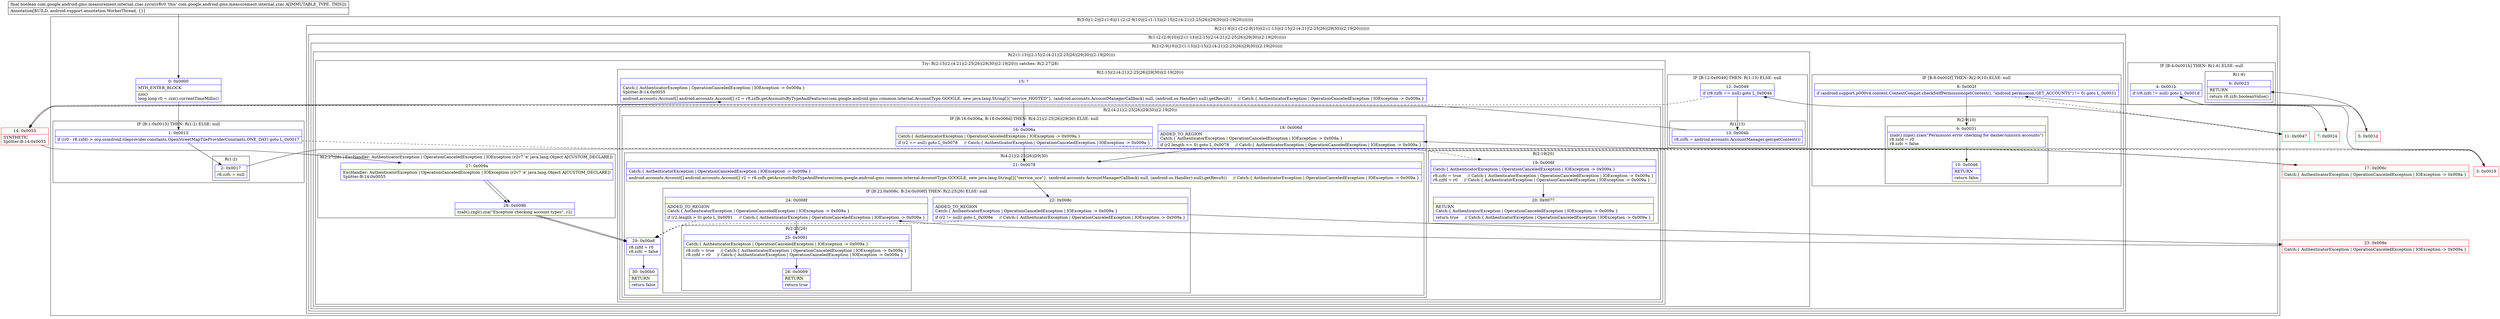 digraph "CFG forcom.google.android.gms.measurement.internal.zzac.zzcu()Z" {
subgraph cluster_Region_1399128970 {
label = "R(3:0|(1:2)|(2:(1:6)|(1:(2:(2:9|10)|(2:(1:13)|(2:15|(2:(4:21|(2:25|26)|29|30)|(2:19|20))))))))";
node [shape=record,color=blue];
Node_0 [shape=record,label="{0\:\ 0x0000|MTH_ENTER_BLOCK\l|zzo()\llong long r0 = zzx().currentTimeMillis()\l}"];
subgraph cluster_IfRegion_181480370 {
label = "IF [B:1:0x0015] THEN: R(1:2) ELSE: null";
node [shape=record,color=blue];
Node_1 [shape=record,label="{1\:\ 0x0015|if ((r0 \- r8.zzfd) \> org.osmdroid.tileprovider.constants.OpenStreetMapTileProviderConstants.ONE_DAY) goto L_0x0017\l}"];
subgraph cluster_Region_436747174 {
label = "R(1:2)";
node [shape=record,color=blue];
Node_2 [shape=record,label="{2\:\ 0x0017|r8.zzfc = null\l}"];
}
}
subgraph cluster_Region_1004686576 {
label = "R(2:(1:6)|(1:(2:(2:9|10)|(2:(1:13)|(2:15|(2:(4:21|(2:25|26)|29|30)|(2:19|20)))))))";
node [shape=record,color=blue];
subgraph cluster_IfRegion_34278148 {
label = "IF [B:4:0x001b] THEN: R(1:6) ELSE: null";
node [shape=record,color=blue];
Node_4 [shape=record,label="{4\:\ 0x001b|if (r8.zzfc != null) goto L_0x001d\l}"];
subgraph cluster_Region_2105276583 {
label = "R(1:6)";
node [shape=record,color=blue];
Node_6 [shape=record,label="{6\:\ 0x0023|RETURN\l|return r8.zzfc.booleanValue()\l}"];
}
}
subgraph cluster_Region_653605285 {
label = "R(1:(2:(2:9|10)|(2:(1:13)|(2:15|(2:(4:21|(2:25|26)|29|30)|(2:19|20))))))";
node [shape=record,color=blue];
subgraph cluster_Region_257516615 {
label = "R(2:(2:9|10)|(2:(1:13)|(2:15|(2:(4:21|(2:25|26)|29|30)|(2:19|20)))))";
node [shape=record,color=blue];
subgraph cluster_IfRegion_1431309699 {
label = "IF [B:8:0x002f] THEN: R(2:9|10) ELSE: null";
node [shape=record,color=blue];
Node_8 [shape=record,label="{8\:\ 0x002f|if (android.support.p000v4.content.ContextCompat.checkSelfPermission(getContext(), \"android.permission.GET_ACCOUNTS\") != 0) goto L_0x0031\l}"];
subgraph cluster_Region_416099290 {
label = "R(2:9|10)";
node [shape=record,color=blue];
Node_9 [shape=record,label="{9\:\ 0x0031|zzab().zzgo().zzao(\"Permission error checking for dasher\/unicorn accounts\")\lr8.zzfd = r0\lr8.zzfc = false\l}"];
Node_10 [shape=record,label="{10\:\ 0x0046|RETURN\l|return false\l}"];
}
}
subgraph cluster_Region_2009885006 {
label = "R(2:(1:13)|(2:15|(2:(4:21|(2:25|26)|29|30)|(2:19|20))))";
node [shape=record,color=blue];
subgraph cluster_IfRegion_2029739523 {
label = "IF [B:12:0x0049] THEN: R(1:13) ELSE: null";
node [shape=record,color=blue];
Node_12 [shape=record,label="{12\:\ 0x0049|if (r8.zzfb == null) goto L_0x004b\l}"];
subgraph cluster_Region_1019504135 {
label = "R(1:13)";
node [shape=record,color=blue];
Node_13 [shape=record,label="{13\:\ 0x004b|r8.zzfb = android.accounts.AccountManager.get(getContext())\l}"];
}
}
subgraph cluster_TryCatchRegion_1772967945 {
label = "Try: R(2:15|(2:(4:21|(2:25|26)|29|30)|(2:19|20))) catches: R(2:27|28)";
node [shape=record,color=blue];
subgraph cluster_Region_258922369 {
label = "R(2:15|(2:(4:21|(2:25|26)|29|30)|(2:19|20)))";
node [shape=record,color=blue];
Node_15 [shape=record,label="{15\:\ ?|Catch:\{ AuthenticatorException \| OperationCanceledException \| IOException \-\> 0x009a \}\lSplitter:B:14:0x0055\l|android.accounts.Account[] android.accounts.Account[] r2 = r8.zzfb.getAccountsByTypeAndFeatures(com.google.android.gms.common.internal.AccountType.GOOGLE, new java.lang.String[]\{\"service_HOSTED\"\}, (android.accounts.AccountManagerCallback) null, (android.os.Handler) null).getResult()     \/\/ Catch:\{ AuthenticatorException \| OperationCanceledException \| IOException \-\> 0x009a \}\l}"];
subgraph cluster_Region_2109725291 {
label = "R(2:(4:21|(2:25|26)|29|30)|(2:19|20))";
node [shape=record,color=blue];
subgraph cluster_IfRegion_83032983 {
label = "IF [B:16:0x006a, B:18:0x006d] THEN: R(4:21|(2:25|26)|29|30) ELSE: null";
node [shape=record,color=blue];
Node_16 [shape=record,label="{16\:\ 0x006a|Catch:\{ AuthenticatorException \| OperationCanceledException \| IOException \-\> 0x009a \}\l|if (r2 == null) goto L_0x0078     \/\/ Catch:\{ AuthenticatorException \| OperationCanceledException \| IOException \-\> 0x009a \}\l}"];
Node_18 [shape=record,label="{18\:\ 0x006d|ADDED_TO_REGION\lCatch:\{ AuthenticatorException \| OperationCanceledException \| IOException \-\> 0x009a \}\l|if (r2.length \<= 0) goto L_0x0078     \/\/ Catch:\{ AuthenticatorException \| OperationCanceledException \| IOException \-\> 0x009a \}\l}"];
subgraph cluster_Region_2097387720 {
label = "R(4:21|(2:25|26)|29|30)";
node [shape=record,color=blue];
Node_21 [shape=record,label="{21\:\ 0x0078|Catch:\{ AuthenticatorException \| OperationCanceledException \| IOException \-\> 0x009a \}\l|android.accounts.Account[] android.accounts.Account[] r2 = r8.zzfb.getAccountsByTypeAndFeatures(com.google.android.gms.common.internal.AccountType.GOOGLE, new java.lang.String[]\{\"service_uca\"\}, (android.accounts.AccountManagerCallback) null, (android.os.Handler) null).getResult()     \/\/ Catch:\{ AuthenticatorException \| OperationCanceledException \| IOException \-\> 0x009a \}\l}"];
subgraph cluster_IfRegion_1708582425 {
label = "IF [B:22:0x008c, B:24:0x008f] THEN: R(2:25|26) ELSE: null";
node [shape=record,color=blue];
Node_22 [shape=record,label="{22\:\ 0x008c|ADDED_TO_REGION\lCatch:\{ AuthenticatorException \| OperationCanceledException \| IOException \-\> 0x009a \}\l|if (r2 != null) goto L_0x008e     \/\/ Catch:\{ AuthenticatorException \| OperationCanceledException \| IOException \-\> 0x009a \}\l}"];
Node_24 [shape=record,label="{24\:\ 0x008f|ADDED_TO_REGION\lCatch:\{ AuthenticatorException \| OperationCanceledException \| IOException \-\> 0x009a \}\l|if (r2.length \> 0) goto L_0x0091     \/\/ Catch:\{ AuthenticatorException \| OperationCanceledException \| IOException \-\> 0x009a \}\l}"];
subgraph cluster_Region_100770513 {
label = "R(2:25|26)";
node [shape=record,color=blue];
Node_25 [shape=record,label="{25\:\ 0x0091|Catch:\{ AuthenticatorException \| OperationCanceledException \| IOException \-\> 0x009a \}\l|r8.zzfc = true     \/\/ Catch:\{ AuthenticatorException \| OperationCanceledException \| IOException \-\> 0x009a \}\lr8.zzfd = r0     \/\/ Catch:\{ AuthenticatorException \| OperationCanceledException \| IOException \-\> 0x009a \}\l}"];
Node_26 [shape=record,label="{26\:\ 0x0099|RETURN\l|return true\l}"];
}
}
Node_29 [shape=record,label="{29\:\ 0x00a8|r8.zzfd = r0\lr8.zzfc = false\l}"];
Node_30 [shape=record,label="{30\:\ 0x00b0|RETURN\l|return false\l}"];
}
}
subgraph cluster_Region_2114760801 {
label = "R(2:19|20)";
node [shape=record,color=blue];
Node_19 [shape=record,label="{19\:\ 0x006f|Catch:\{ AuthenticatorException \| OperationCanceledException \| IOException \-\> 0x009a \}\l|r8.zzfc = true     \/\/ Catch:\{ AuthenticatorException \| OperationCanceledException \| IOException \-\> 0x009a \}\lr8.zzfd = r0     \/\/ Catch:\{ AuthenticatorException \| OperationCanceledException \| IOException \-\> 0x009a \}\l}"];
Node_20 [shape=record,label="{20\:\ 0x0077|RETURN\lCatch:\{ AuthenticatorException \| OperationCanceledException \| IOException \-\> 0x009a \}\l|return true     \/\/ Catch:\{ AuthenticatorException \| OperationCanceledException \| IOException \-\> 0x009a \}\l}"];
}
}
}
subgraph cluster_Region_1603704985 {
label = "R(2:27|28) | ExcHandler: AuthenticatorException \| OperationCanceledException \| IOException (r2v7 'e' java.lang.Object A[CUSTOM_DECLARE])\l";
node [shape=record,color=blue];
Node_27 [shape=record,label="{27\:\ 0x009a|ExcHandler: AuthenticatorException \| OperationCanceledException \| IOException (r2v7 'e' java.lang.Object A[CUSTOM_DECLARE])\lSplitter:B:14:0x0055\l}"];
Node_28 [shape=record,label="{28\:\ 0x009b|zzab().zzgl().zza(\"Exception checking account types\", r2)\l}"];
}
}
}
}
}
}
}
subgraph cluster_Region_1603704985 {
label = "R(2:27|28) | ExcHandler: AuthenticatorException \| OperationCanceledException \| IOException (r2v7 'e' java.lang.Object A[CUSTOM_DECLARE])\l";
node [shape=record,color=blue];
Node_27 [shape=record,label="{27\:\ 0x009a|ExcHandler: AuthenticatorException \| OperationCanceledException \| IOException (r2v7 'e' java.lang.Object A[CUSTOM_DECLARE])\lSplitter:B:14:0x0055\l}"];
Node_28 [shape=record,label="{28\:\ 0x009b|zzab().zzgl().zza(\"Exception checking account types\", r2)\l}"];
}
Node_3 [shape=record,color=red,label="{3\:\ 0x0019}"];
Node_5 [shape=record,color=red,label="{5\:\ 0x001d}"];
Node_7 [shape=record,color=red,label="{7\:\ 0x0024}"];
Node_11 [shape=record,color=red,label="{11\:\ 0x0047}"];
Node_14 [shape=record,color=red,label="{14\:\ 0x0055|SYNTHETIC\lSplitter:B:14:0x0055\l}"];
Node_17 [shape=record,color=red,label="{17\:\ 0x006c|Catch:\{ AuthenticatorException \| OperationCanceledException \| IOException \-\> 0x009a \}\l}"];
Node_23 [shape=record,color=red,label="{23\:\ 0x008e|Catch:\{ AuthenticatorException \| OperationCanceledException \| IOException \-\> 0x009a \}\l}"];
MethodNode[shape=record,label="{final boolean com.google.android.gms.measurement.internal.zzac.zzcu((r8v0 'this' com.google.android.gms.measurement.internal.zzac A[IMMUTABLE_TYPE, THIS]))  | Annotation[BUILD, android.support.annotation.WorkerThread, \{\}]\l}"];
MethodNode -> Node_0;
Node_0 -> Node_1;
Node_1 -> Node_2;
Node_1 -> Node_3[style=dashed];
Node_2 -> Node_3;
Node_4 -> Node_5;
Node_4 -> Node_7[style=dashed];
Node_8 -> Node_9;
Node_8 -> Node_11[style=dashed];
Node_9 -> Node_10;
Node_12 -> Node_13;
Node_12 -> Node_14[style=dashed];
Node_13 -> Node_14;
Node_15 -> Node_16;
Node_16 -> Node_17[style=dashed];
Node_16 -> Node_21;
Node_18 -> Node_19[style=dashed];
Node_18 -> Node_21;
Node_21 -> Node_22;
Node_22 -> Node_23;
Node_22 -> Node_29[style=dashed];
Node_24 -> Node_25;
Node_24 -> Node_29[style=dashed];
Node_25 -> Node_26;
Node_29 -> Node_30;
Node_19 -> Node_20;
Node_27 -> Node_28;
Node_28 -> Node_29;
Node_27 -> Node_28;
Node_28 -> Node_29;
Node_3 -> Node_4;
Node_5 -> Node_6;
Node_7 -> Node_8;
Node_11 -> Node_12;
Node_14 -> Node_15;
Node_14 -> Node_27;
Node_17 -> Node_18;
Node_23 -> Node_24;
}

